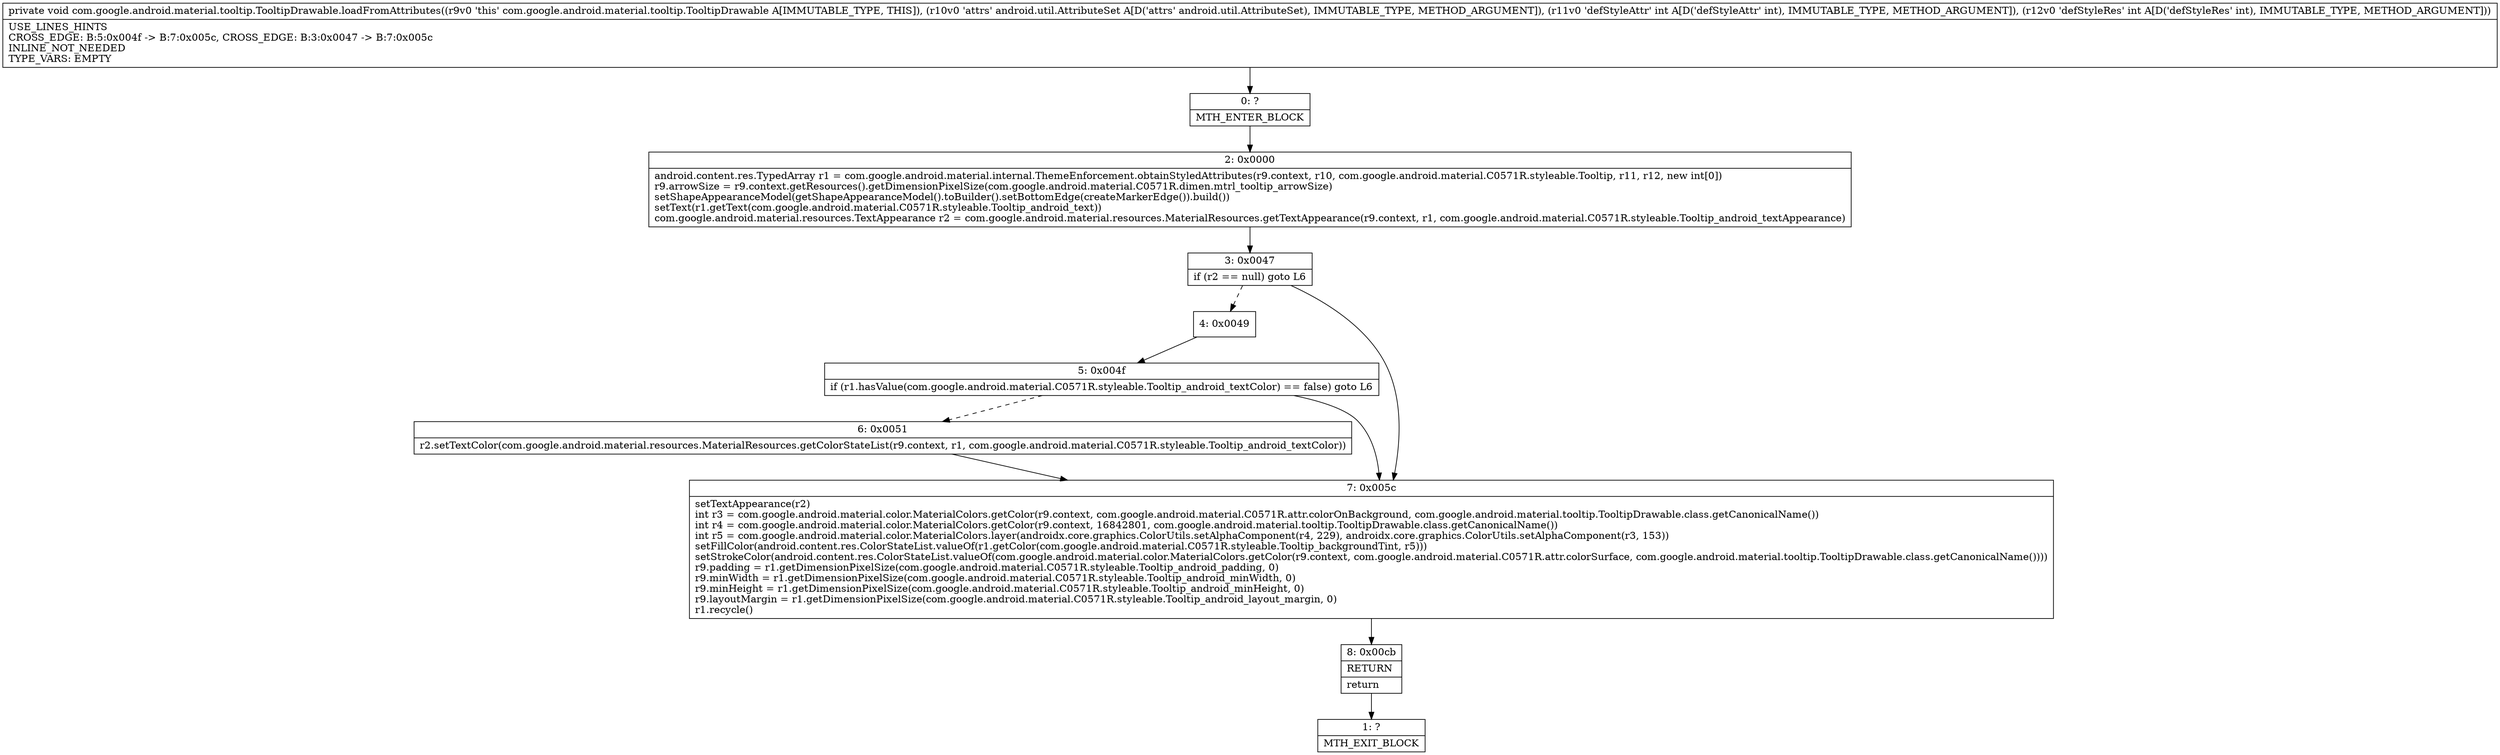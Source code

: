 digraph "CFG forcom.google.android.material.tooltip.TooltipDrawable.loadFromAttributes(Landroid\/util\/AttributeSet;II)V" {
Node_0 [shape=record,label="{0\:\ ?|MTH_ENTER_BLOCK\l}"];
Node_2 [shape=record,label="{2\:\ 0x0000|android.content.res.TypedArray r1 = com.google.android.material.internal.ThemeEnforcement.obtainStyledAttributes(r9.context, r10, com.google.android.material.C0571R.styleable.Tooltip, r11, r12, new int[0])\lr9.arrowSize = r9.context.getResources().getDimensionPixelSize(com.google.android.material.C0571R.dimen.mtrl_tooltip_arrowSize)\lsetShapeAppearanceModel(getShapeAppearanceModel().toBuilder().setBottomEdge(createMarkerEdge()).build())\lsetText(r1.getText(com.google.android.material.C0571R.styleable.Tooltip_android_text))\lcom.google.android.material.resources.TextAppearance r2 = com.google.android.material.resources.MaterialResources.getTextAppearance(r9.context, r1, com.google.android.material.C0571R.styleable.Tooltip_android_textAppearance)\l}"];
Node_3 [shape=record,label="{3\:\ 0x0047|if (r2 == null) goto L6\l}"];
Node_4 [shape=record,label="{4\:\ 0x0049}"];
Node_5 [shape=record,label="{5\:\ 0x004f|if (r1.hasValue(com.google.android.material.C0571R.styleable.Tooltip_android_textColor) == false) goto L6\l}"];
Node_6 [shape=record,label="{6\:\ 0x0051|r2.setTextColor(com.google.android.material.resources.MaterialResources.getColorStateList(r9.context, r1, com.google.android.material.C0571R.styleable.Tooltip_android_textColor))\l}"];
Node_7 [shape=record,label="{7\:\ 0x005c|setTextAppearance(r2)\lint r3 = com.google.android.material.color.MaterialColors.getColor(r9.context, com.google.android.material.C0571R.attr.colorOnBackground, com.google.android.material.tooltip.TooltipDrawable.class.getCanonicalName())\lint r4 = com.google.android.material.color.MaterialColors.getColor(r9.context, 16842801, com.google.android.material.tooltip.TooltipDrawable.class.getCanonicalName())\lint r5 = com.google.android.material.color.MaterialColors.layer(androidx.core.graphics.ColorUtils.setAlphaComponent(r4, 229), androidx.core.graphics.ColorUtils.setAlphaComponent(r3, 153))\lsetFillColor(android.content.res.ColorStateList.valueOf(r1.getColor(com.google.android.material.C0571R.styleable.Tooltip_backgroundTint, r5)))\lsetStrokeColor(android.content.res.ColorStateList.valueOf(com.google.android.material.color.MaterialColors.getColor(r9.context, com.google.android.material.C0571R.attr.colorSurface, com.google.android.material.tooltip.TooltipDrawable.class.getCanonicalName())))\lr9.padding = r1.getDimensionPixelSize(com.google.android.material.C0571R.styleable.Tooltip_android_padding, 0)\lr9.minWidth = r1.getDimensionPixelSize(com.google.android.material.C0571R.styleable.Tooltip_android_minWidth, 0)\lr9.minHeight = r1.getDimensionPixelSize(com.google.android.material.C0571R.styleable.Tooltip_android_minHeight, 0)\lr9.layoutMargin = r1.getDimensionPixelSize(com.google.android.material.C0571R.styleable.Tooltip_android_layout_margin, 0)\lr1.recycle()\l}"];
Node_8 [shape=record,label="{8\:\ 0x00cb|RETURN\l|return\l}"];
Node_1 [shape=record,label="{1\:\ ?|MTH_EXIT_BLOCK\l}"];
MethodNode[shape=record,label="{private void com.google.android.material.tooltip.TooltipDrawable.loadFromAttributes((r9v0 'this' com.google.android.material.tooltip.TooltipDrawable A[IMMUTABLE_TYPE, THIS]), (r10v0 'attrs' android.util.AttributeSet A[D('attrs' android.util.AttributeSet), IMMUTABLE_TYPE, METHOD_ARGUMENT]), (r11v0 'defStyleAttr' int A[D('defStyleAttr' int), IMMUTABLE_TYPE, METHOD_ARGUMENT]), (r12v0 'defStyleRes' int A[D('defStyleRes' int), IMMUTABLE_TYPE, METHOD_ARGUMENT]))  | USE_LINES_HINTS\lCROSS_EDGE: B:5:0x004f \-\> B:7:0x005c, CROSS_EDGE: B:3:0x0047 \-\> B:7:0x005c\lINLINE_NOT_NEEDED\lTYPE_VARS: EMPTY\l}"];
MethodNode -> Node_0;Node_0 -> Node_2;
Node_2 -> Node_3;
Node_3 -> Node_4[style=dashed];
Node_3 -> Node_7;
Node_4 -> Node_5;
Node_5 -> Node_6[style=dashed];
Node_5 -> Node_7;
Node_6 -> Node_7;
Node_7 -> Node_8;
Node_8 -> Node_1;
}

